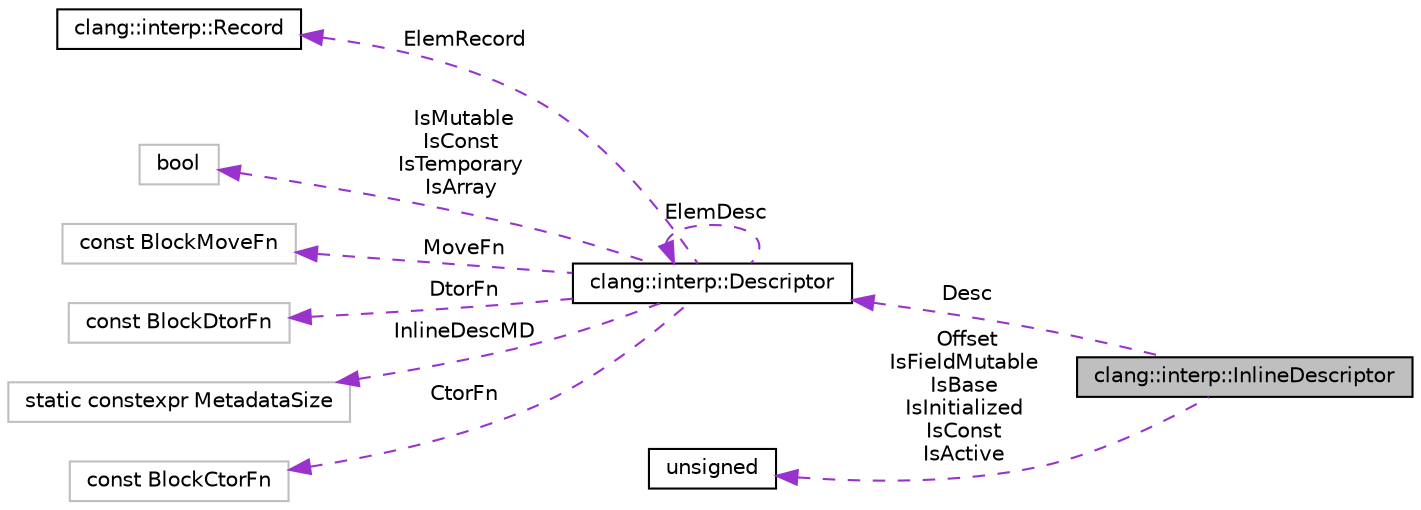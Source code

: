 digraph "clang::interp::InlineDescriptor"
{
 // LATEX_PDF_SIZE
  bgcolor="transparent";
  edge [fontname="Helvetica",fontsize="10",labelfontname="Helvetica",labelfontsize="10"];
  node [fontname="Helvetica",fontsize="10",shape=record];
  rankdir="LR";
  Node1 [label="clang::interp::InlineDescriptor",height=0.2,width=0.4,color="black", fillcolor="grey75", style="filled", fontcolor="black",tooltip="Inline descriptor embedded in structures and arrays."];
  Node2 -> Node1 [dir="back",color="darkorchid3",fontsize="10",style="dashed",label=" Desc" ,fontname="Helvetica"];
  Node2 [label="clang::interp::Descriptor",height=0.2,width=0.4,color="black",URL="$structclang_1_1interp_1_1Descriptor.html",tooltip="Describes a memory block created by an allocation site."];
  Node2 -> Node2 [dir="back",color="darkorchid3",fontsize="10",style="dashed",label=" ElemDesc" ,fontname="Helvetica"];
  Node3 -> Node2 [dir="back",color="darkorchid3",fontsize="10",style="dashed",label=" ElemRecord" ,fontname="Helvetica"];
  Node3 [label="clang::interp::Record",height=0.2,width=0.4,color="black",URL="$classclang_1_1interp_1_1Record.html",tooltip="Structure/Class descriptor."];
  Node4 -> Node2 [dir="back",color="darkorchid3",fontsize="10",style="dashed",label=" IsMutable\nIsConst\nIsTemporary\nIsArray" ,fontname="Helvetica"];
  Node4 [label="bool",height=0.2,width=0.4,color="grey75",tooltip=" "];
  Node5 -> Node2 [dir="back",color="darkorchid3",fontsize="10",style="dashed",label=" MoveFn" ,fontname="Helvetica"];
  Node5 [label="const BlockMoveFn",height=0.2,width=0.4,color="grey75",tooltip=" "];
  Node6 -> Node2 [dir="back",color="darkorchid3",fontsize="10",style="dashed",label=" DtorFn" ,fontname="Helvetica"];
  Node6 [label="const BlockDtorFn",height=0.2,width=0.4,color="grey75",tooltip=" "];
  Node7 -> Node2 [dir="back",color="darkorchid3",fontsize="10",style="dashed",label=" InlineDescMD" ,fontname="Helvetica"];
  Node7 [label="static constexpr MetadataSize",height=0.2,width=0.4,color="grey75",tooltip=" "];
  Node8 -> Node2 [dir="back",color="darkorchid3",fontsize="10",style="dashed",label=" CtorFn" ,fontname="Helvetica"];
  Node8 [label="const BlockCtorFn",height=0.2,width=0.4,color="grey75",tooltip=" "];
  Node9 -> Node1 [dir="back",color="darkorchid3",fontsize="10",style="dashed",label=" Offset\nIsFieldMutable\nIsBase\nIsInitialized\nIsConst\nIsActive" ,fontname="Helvetica"];
  Node9 [label="unsigned",height=0.2,width=0.4,color="black",URL="$classunsigned.html",tooltip=" "];
}
